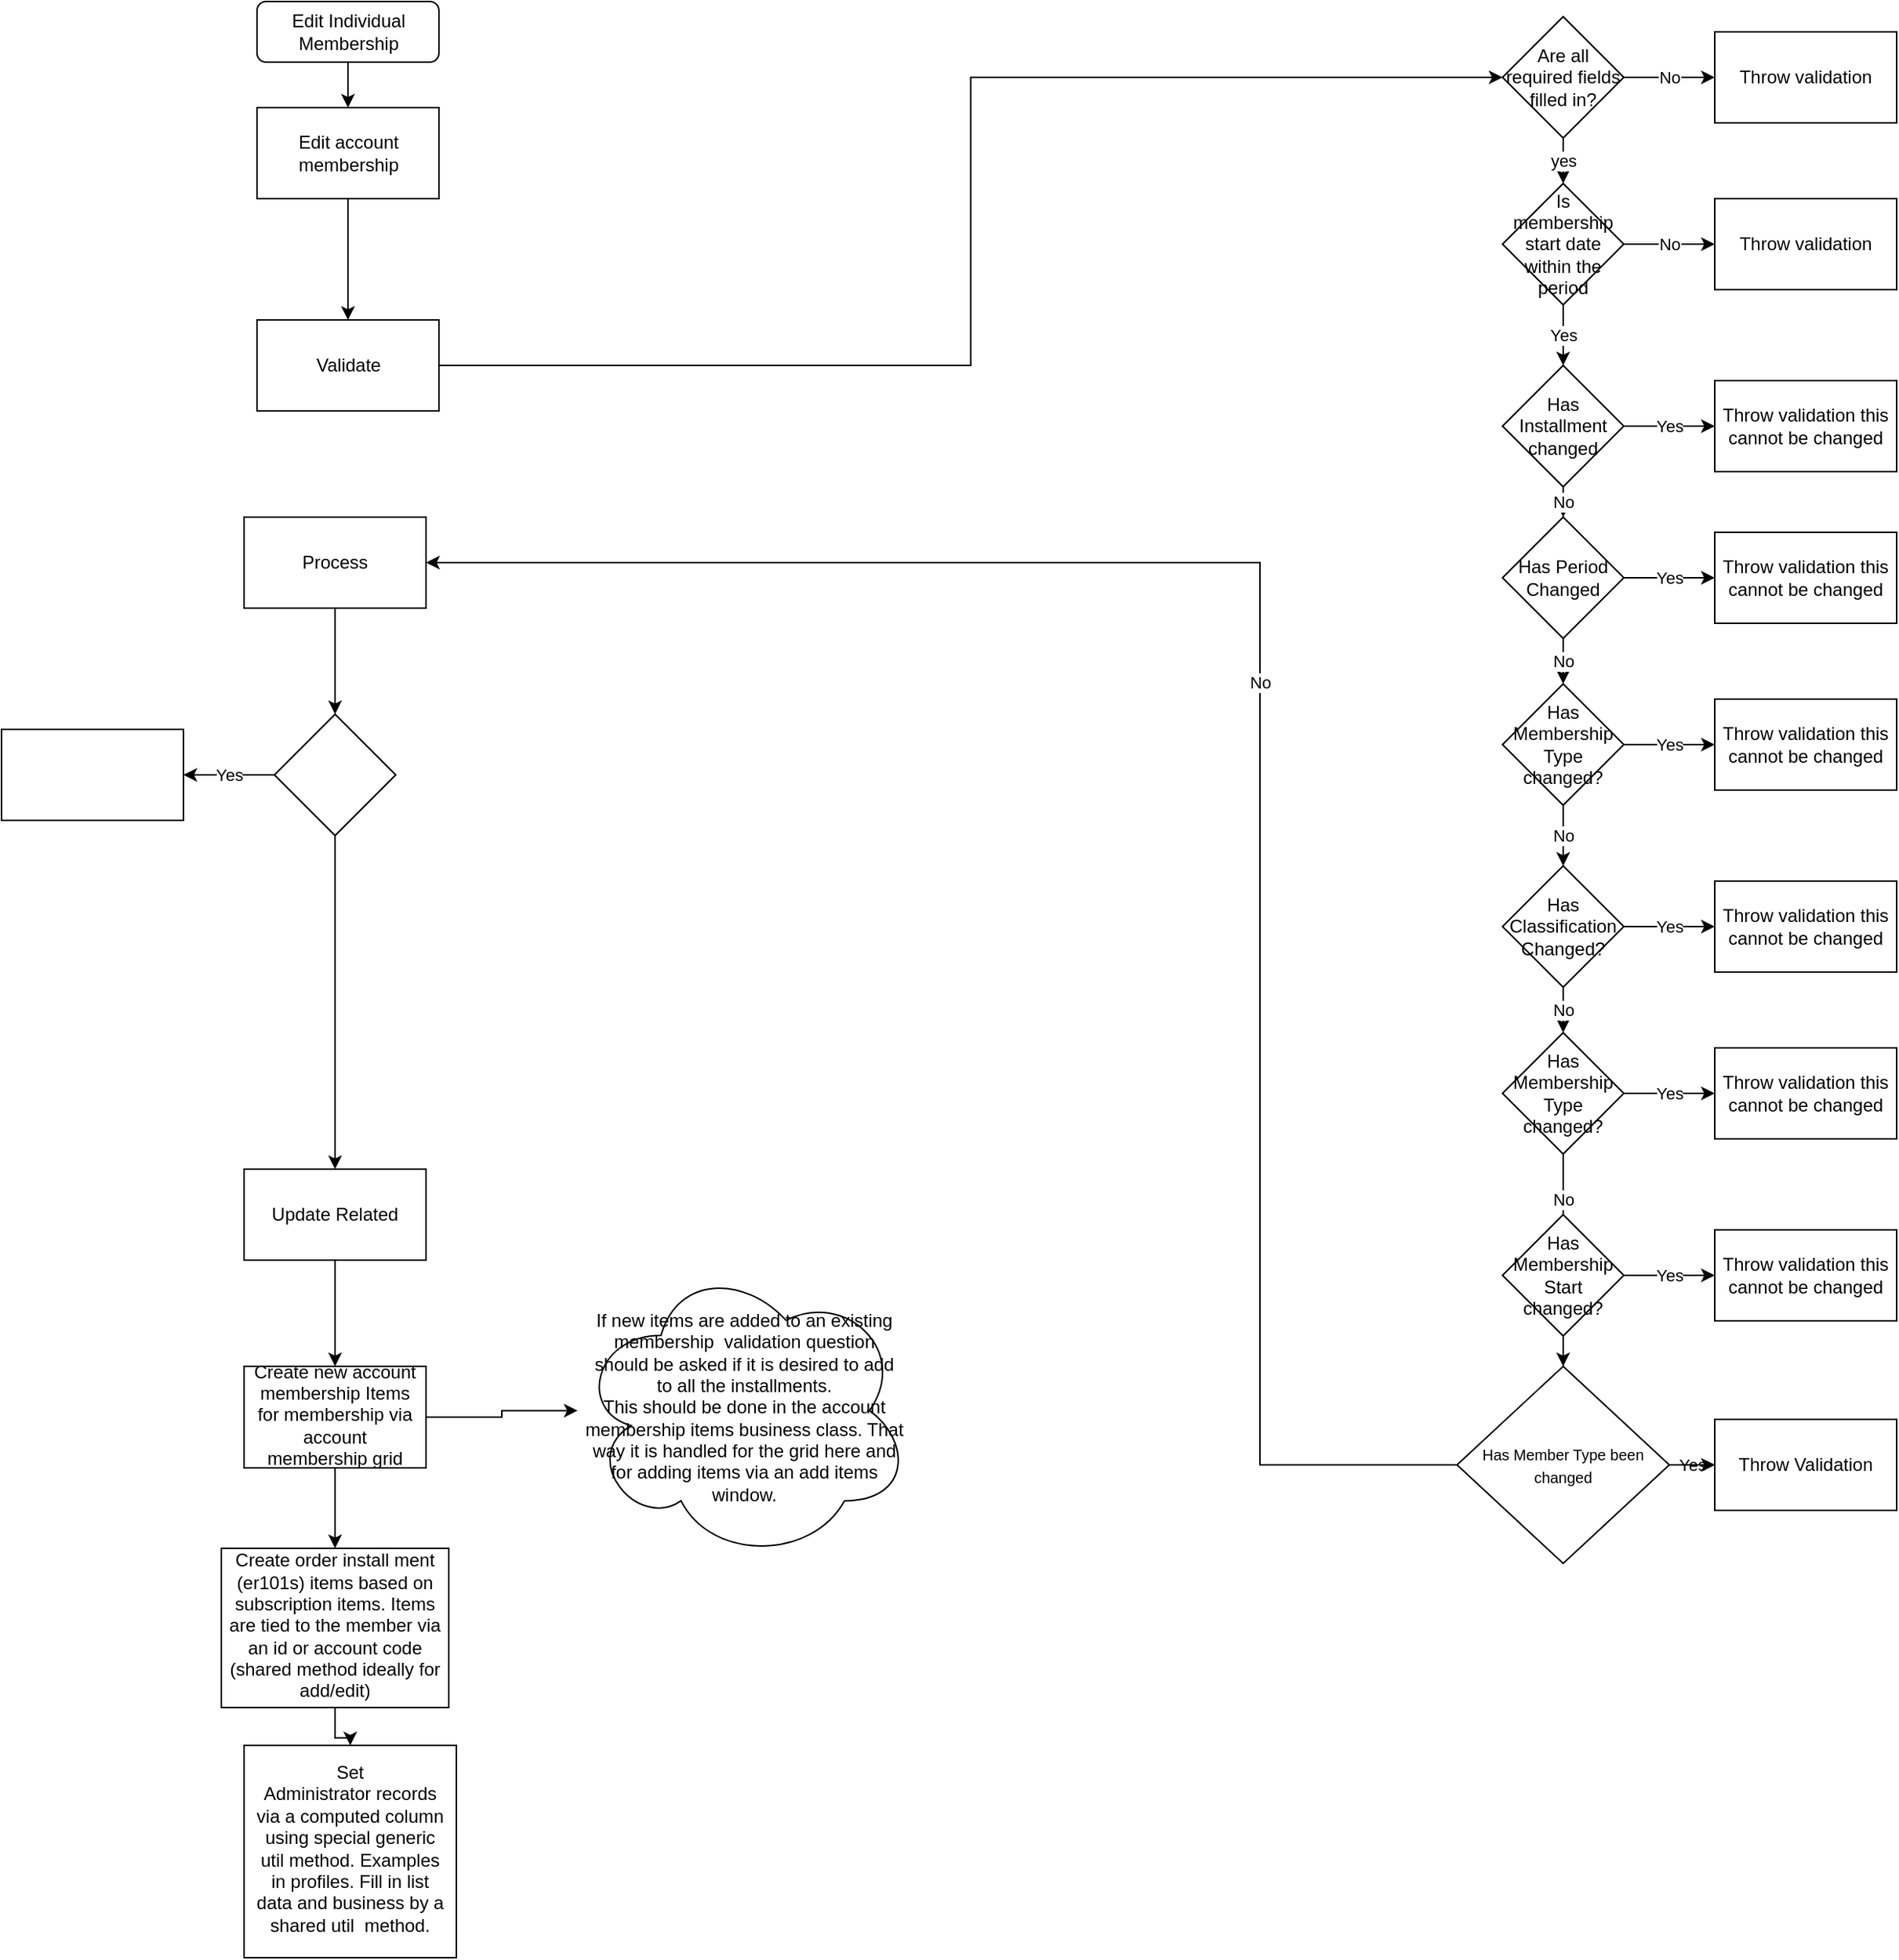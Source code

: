 <mxfile version="13.4.4" type="github">
  <diagram id="C5RBs43oDa-KdzZeNtuy" name="Page-1">
    <mxGraphModel dx="1422" dy="1882" grid="1" gridSize="10" guides="1" tooltips="1" connect="1" arrows="1" fold="1" page="1" pageScale="1" pageWidth="827" pageHeight="1169" math="0" shadow="0">
      <root>
        <mxCell id="WIyWlLk6GJQsqaUBKTNV-0" />
        <mxCell id="WIyWlLk6GJQsqaUBKTNV-1" parent="WIyWlLk6GJQsqaUBKTNV-0" />
        <mxCell id="WIyWlLk6GJQsqaUBKTNV-3" value="Edit Individual Membership" style="rounded=1;whiteSpace=wrap;html=1;fontSize=12;glass=0;strokeWidth=1;shadow=0;" parent="WIyWlLk6GJQsqaUBKTNV-1" vertex="1">
          <mxGeometry x="168.5" y="-80" width="120" height="40" as="geometry" />
        </mxCell>
        <mxCell id="OvOaILnfo7wgloUsC1i8-7" value="No" style="edgeStyle=orthogonalEdgeStyle;rounded=0;orthogonalLoop=1;jettySize=auto;html=1;" parent="WIyWlLk6GJQsqaUBKTNV-1" source="2" target="OvOaILnfo7wgloUsC1i8-6" edge="1">
          <mxGeometry relative="1" as="geometry" />
        </mxCell>
        <mxCell id="0ht5I2Jy_2EhBemdo1K_-7" value="yes" style="edgeStyle=orthogonalEdgeStyle;rounded=0;orthogonalLoop=1;jettySize=auto;html=1;" parent="WIyWlLk6GJQsqaUBKTNV-1" source="2" target="0ht5I2Jy_2EhBemdo1K_-6" edge="1">
          <mxGeometry relative="1" as="geometry" />
        </mxCell>
        <mxCell id="2" value="Are all required fields filled in?" style="rhombus;whiteSpace=wrap;html=1;rounded=0;" parent="WIyWlLk6GJQsqaUBKTNV-1" vertex="1">
          <mxGeometry x="990" y="-70" width="80" height="80" as="geometry" />
        </mxCell>
        <mxCell id="OvOaILnfo7wgloUsC1i8-6" value="Throw validation" style="whiteSpace=wrap;html=1;rounded=0;" parent="WIyWlLk6GJQsqaUBKTNV-1" vertex="1">
          <mxGeometry x="1130" y="-60" width="120" height="60" as="geometry" />
        </mxCell>
        <mxCell id="OvOaILnfo7wgloUsC1i8-18" value="" style="edgeStyle=orthogonalEdgeStyle;rounded=0;orthogonalLoop=1;jettySize=auto;html=1;exitX=0.5;exitY=1;exitDx=0;exitDy=0;entryX=0.5;entryY=0;entryDx=0;entryDy=0;" parent="WIyWlLk6GJQsqaUBKTNV-1" source="OvOaILnfo7wgloUsC1i8-8" target="OvOaILnfo7wgloUsC1i8-26" edge="1">
          <mxGeometry relative="1" as="geometry">
            <mxPoint x="220" y="780" as="sourcePoint" />
            <mxPoint x="220" y="810" as="targetPoint" />
          </mxGeometry>
        </mxCell>
        <mxCell id="OvOaILnfo7wgloUsC1i8-8" value="Update Related" style="whiteSpace=wrap;html=1;rounded=0;" parent="WIyWlLk6GJQsqaUBKTNV-1" vertex="1">
          <mxGeometry x="160" y="690" width="120" height="60" as="geometry" />
        </mxCell>
        <mxCell id="6Z5Gqcq6EbLOCwVpKTTv-40" value="" style="edgeStyle=orthogonalEdgeStyle;rounded=0;orthogonalLoop=1;jettySize=auto;html=1;" edge="1" parent="WIyWlLk6GJQsqaUBKTNV-1" source="OvOaILnfo7wgloUsC1i8-1" target="6Z5Gqcq6EbLOCwVpKTTv-39">
          <mxGeometry relative="1" as="geometry" />
        </mxCell>
        <mxCell id="OvOaILnfo7wgloUsC1i8-1" value="Edit account membership" style="rounded=0;whiteSpace=wrap;html=1;" parent="WIyWlLk6GJQsqaUBKTNV-1" vertex="1">
          <mxGeometry x="168.5" y="-10" width="120" height="60" as="geometry" />
        </mxCell>
        <mxCell id="OvOaILnfo7wgloUsC1i8-17" value="" style="edgeStyle=orthogonalEdgeStyle;rounded=0;orthogonalLoop=1;jettySize=auto;html=1;" parent="WIyWlLk6GJQsqaUBKTNV-1" source="WIyWlLk6GJQsqaUBKTNV-3" target="OvOaILnfo7wgloUsC1i8-1" edge="1">
          <mxGeometry relative="1" as="geometry">
            <mxPoint x="228.5" y="-40" as="sourcePoint" />
            <mxPoint x="228.5" y="40" as="targetPoint" />
          </mxGeometry>
        </mxCell>
        <mxCell id="6Z5Gqcq6EbLOCwVpKTTv-45" value="" style="edgeStyle=orthogonalEdgeStyle;rounded=0;orthogonalLoop=1;jettySize=auto;html=1;entryX=0.5;entryY=0;entryDx=0;entryDy=0;" edge="1" parent="WIyWlLk6GJQsqaUBKTNV-1" source="OvOaILnfo7wgloUsC1i8-26" target="OvOaILnfo7wgloUsC1i8-30">
          <mxGeometry relative="1" as="geometry">
            <mxPoint x="220" y="950" as="targetPoint" />
          </mxGeometry>
        </mxCell>
        <mxCell id="6Z5Gqcq6EbLOCwVpKTTv-50" value="" style="edgeStyle=orthogonalEdgeStyle;rounded=0;orthogonalLoop=1;jettySize=auto;html=1;" edge="1" parent="WIyWlLk6GJQsqaUBKTNV-1" source="OvOaILnfo7wgloUsC1i8-26" target="6Z5Gqcq6EbLOCwVpKTTv-49">
          <mxGeometry relative="1" as="geometry" />
        </mxCell>
        <mxCell id="OvOaILnfo7wgloUsC1i8-26" value="Create new account membership Items for membership via account membership grid" style="whiteSpace=wrap;html=1;shadow=0;strokeWidth=1;spacing=6;spacingTop=-4;" parent="WIyWlLk6GJQsqaUBKTNV-1" vertex="1">
          <mxGeometry x="160" y="820" width="120" height="67" as="geometry" />
        </mxCell>
        <mxCell id="0ht5I2Jy_2EhBemdo1K_-20" value="" style="edgeStyle=orthogonalEdgeStyle;rounded=0;orthogonalLoop=1;jettySize=auto;html=1;" parent="WIyWlLk6GJQsqaUBKTNV-1" source="OvOaILnfo7wgloUsC1i8-30" target="0ht5I2Jy_2EhBemdo1K_-19" edge="1">
          <mxGeometry relative="1" as="geometry" />
        </mxCell>
        <mxCell id="OvOaILnfo7wgloUsC1i8-30" value="Create order install ment (er101s) items based on subscription items. Items are tied to the member via an id or account code (shared method ideally for add/edit)" style="whiteSpace=wrap;html=1;shadow=0;strokeWidth=1;spacing=6;spacingTop=-4;" parent="WIyWlLk6GJQsqaUBKTNV-1" vertex="1">
          <mxGeometry x="145" y="940" width="150" height="105" as="geometry" />
        </mxCell>
        <mxCell id="0ht5I2Jy_2EhBemdo1K_-9" value="No" style="edgeStyle=orthogonalEdgeStyle;rounded=0;orthogonalLoop=1;jettySize=auto;html=1;" parent="WIyWlLk6GJQsqaUBKTNV-1" source="0ht5I2Jy_2EhBemdo1K_-6" target="0ht5I2Jy_2EhBemdo1K_-8" edge="1">
          <mxGeometry relative="1" as="geometry" />
        </mxCell>
        <mxCell id="0ht5I2Jy_2EhBemdo1K_-21" value="No" style="edgeStyle=orthogonalEdgeStyle;rounded=0;orthogonalLoop=1;jettySize=auto;html=1;entryX=1;entryY=0.5;entryDx=0;entryDy=0;exitX=0;exitY=0.5;exitDx=0;exitDy=0;" parent="WIyWlLk6GJQsqaUBKTNV-1" source="0ht5I2Jy_2EhBemdo1K_-23" target="0ht5I2Jy_2EhBemdo1K_-11" edge="1">
          <mxGeometry x="0.013" relative="1" as="geometry">
            <mxPoint x="470" y="510" as="targetPoint" />
            <mxPoint x="530" y="540" as="sourcePoint" />
            <Array as="points">
              <mxPoint x="830" y="885" />
              <mxPoint x="830" y="290" />
            </Array>
            <mxPoint as="offset" />
          </mxGeometry>
        </mxCell>
        <mxCell id="6Z5Gqcq6EbLOCwVpKTTv-14" value="Yes" style="edgeStyle=orthogonalEdgeStyle;rounded=0;orthogonalLoop=1;jettySize=auto;html=1;" edge="1" parent="WIyWlLk6GJQsqaUBKTNV-1" source="0ht5I2Jy_2EhBemdo1K_-6" target="6Z5Gqcq6EbLOCwVpKTTv-13">
          <mxGeometry relative="1" as="geometry" />
        </mxCell>
        <mxCell id="0ht5I2Jy_2EhBemdo1K_-6" value="Is membership start date within the period" style="rhombus;whiteSpace=wrap;html=1;rounded=0;" parent="WIyWlLk6GJQsqaUBKTNV-1" vertex="1">
          <mxGeometry x="990" y="40" width="80" height="80" as="geometry" />
        </mxCell>
        <mxCell id="0ht5I2Jy_2EhBemdo1K_-8" value="&lt;span&gt;Throw validation&lt;/span&gt;" style="whiteSpace=wrap;html=1;rounded=0;" parent="WIyWlLk6GJQsqaUBKTNV-1" vertex="1">
          <mxGeometry x="1130" y="50" width="120" height="60" as="geometry" />
        </mxCell>
        <mxCell id="6Z5Gqcq6EbLOCwVpKTTv-7" value="" style="edgeStyle=orthogonalEdgeStyle;rounded=0;orthogonalLoop=1;jettySize=auto;html=1;" edge="1" parent="WIyWlLk6GJQsqaUBKTNV-1" source="0ht5I2Jy_2EhBemdo1K_-11" target="6Z5Gqcq6EbLOCwVpKTTv-6">
          <mxGeometry relative="1" as="geometry" />
        </mxCell>
        <mxCell id="0ht5I2Jy_2EhBemdo1K_-11" value="Process" style="whiteSpace=wrap;html=1;rounded=0;" parent="WIyWlLk6GJQsqaUBKTNV-1" vertex="1">
          <mxGeometry x="160" y="260" width="120" height="60" as="geometry" />
        </mxCell>
        <mxCell id="0ht5I2Jy_2EhBemdo1K_-19" value="Set&lt;br&gt;Administrator records via a computed column using special generic util method. Examples in profiles. Fill in list data and business by a shared util&amp;nbsp; method." style="whiteSpace=wrap;html=1;shadow=0;strokeWidth=1;spacing=6;spacingTop=-4;" parent="WIyWlLk6GJQsqaUBKTNV-1" vertex="1">
          <mxGeometry x="160" y="1070" width="140" height="140" as="geometry" />
        </mxCell>
        <mxCell id="0ht5I2Jy_2EhBemdo1K_-26" value="Yes" style="edgeStyle=orthogonalEdgeStyle;rounded=0;orthogonalLoop=1;jettySize=auto;html=1;" parent="WIyWlLk6GJQsqaUBKTNV-1" source="0ht5I2Jy_2EhBemdo1K_-23" target="0ht5I2Jy_2EhBemdo1K_-25" edge="1">
          <mxGeometry relative="1" as="geometry" />
        </mxCell>
        <mxCell id="6Z5Gqcq6EbLOCwVpKTTv-31" value="" style="edgeStyle=orthogonalEdgeStyle;rounded=0;orthogonalLoop=1;jettySize=auto;html=1;" edge="1" parent="WIyWlLk6GJQsqaUBKTNV-1" source="0ht5I2Jy_2EhBemdo1K_-23" target="0ht5I2Jy_2EhBemdo1K_-25">
          <mxGeometry relative="1" as="geometry" />
        </mxCell>
        <mxCell id="0ht5I2Jy_2EhBemdo1K_-23" value="&lt;span style=&quot;font-size: 10px&quot;&gt;Has Member Type been changed&lt;/span&gt;" style="rhombus;whiteSpace=wrap;html=1;rounded=0;" parent="WIyWlLk6GJQsqaUBKTNV-1" vertex="1">
          <mxGeometry x="960" y="820" width="140" height="130" as="geometry" />
        </mxCell>
        <mxCell id="0ht5I2Jy_2EhBemdo1K_-25" value="Throw Validation" style="whiteSpace=wrap;html=1;rounded=0;" parent="WIyWlLk6GJQsqaUBKTNV-1" vertex="1">
          <mxGeometry x="1130" y="855" width="120" height="60" as="geometry" />
        </mxCell>
        <mxCell id="6Z5Gqcq6EbLOCwVpKTTv-9" value="Yes" style="edgeStyle=orthogonalEdgeStyle;rounded=0;orthogonalLoop=1;jettySize=auto;html=1;" edge="1" parent="WIyWlLk6GJQsqaUBKTNV-1" source="6Z5Gqcq6EbLOCwVpKTTv-6" target="6Z5Gqcq6EbLOCwVpKTTv-8">
          <mxGeometry relative="1" as="geometry" />
        </mxCell>
        <mxCell id="6Z5Gqcq6EbLOCwVpKTTv-10" value="" style="edgeStyle=orthogonalEdgeStyle;rounded=0;orthogonalLoop=1;jettySize=auto;html=1;entryX=0.5;entryY=0;entryDx=0;entryDy=0;" edge="1" parent="WIyWlLk6GJQsqaUBKTNV-1" source="6Z5Gqcq6EbLOCwVpKTTv-6" target="OvOaILnfo7wgloUsC1i8-8">
          <mxGeometry relative="1" as="geometry">
            <mxPoint x="220" y="550" as="targetPoint" />
          </mxGeometry>
        </mxCell>
        <mxCell id="6Z5Gqcq6EbLOCwVpKTTv-6" value="" style="rhombus;whiteSpace=wrap;html=1;rounded=0;" vertex="1" parent="WIyWlLk6GJQsqaUBKTNV-1">
          <mxGeometry x="180" y="390" width="80" height="80" as="geometry" />
        </mxCell>
        <mxCell id="6Z5Gqcq6EbLOCwVpKTTv-8" value="" style="whiteSpace=wrap;html=1;rounded=0;" vertex="1" parent="WIyWlLk6GJQsqaUBKTNV-1">
          <mxGeometry y="400" width="120" height="60" as="geometry" />
        </mxCell>
        <mxCell id="6Z5Gqcq6EbLOCwVpKTTv-16" value="No" style="edgeStyle=orthogonalEdgeStyle;rounded=0;orthogonalLoop=1;jettySize=auto;html=1;" edge="1" parent="WIyWlLk6GJQsqaUBKTNV-1" source="6Z5Gqcq6EbLOCwVpKTTv-13" target="6Z5Gqcq6EbLOCwVpKTTv-15">
          <mxGeometry relative="1" as="geometry" />
        </mxCell>
        <mxCell id="6Z5Gqcq6EbLOCwVpKTTv-20" value="Yes" style="edgeStyle=orthogonalEdgeStyle;rounded=0;orthogonalLoop=1;jettySize=auto;html=1;" edge="1" parent="WIyWlLk6GJQsqaUBKTNV-1" source="6Z5Gqcq6EbLOCwVpKTTv-13" target="6Z5Gqcq6EbLOCwVpKTTv-19">
          <mxGeometry relative="1" as="geometry" />
        </mxCell>
        <mxCell id="6Z5Gqcq6EbLOCwVpKTTv-13" value="Has Installment changed" style="rhombus;whiteSpace=wrap;html=1;rounded=0;" vertex="1" parent="WIyWlLk6GJQsqaUBKTNV-1">
          <mxGeometry x="990" y="160" width="80" height="80" as="geometry" />
        </mxCell>
        <mxCell id="6Z5Gqcq6EbLOCwVpKTTv-18" value="No" style="edgeStyle=orthogonalEdgeStyle;rounded=0;orthogonalLoop=1;jettySize=auto;html=1;" edge="1" parent="WIyWlLk6GJQsqaUBKTNV-1" source="6Z5Gqcq6EbLOCwVpKTTv-15" target="6Z5Gqcq6EbLOCwVpKTTv-17">
          <mxGeometry relative="1" as="geometry" />
        </mxCell>
        <mxCell id="6Z5Gqcq6EbLOCwVpKTTv-22" value="Yes" style="edgeStyle=orthogonalEdgeStyle;rounded=0;orthogonalLoop=1;jettySize=auto;html=1;" edge="1" parent="WIyWlLk6GJQsqaUBKTNV-1" source="6Z5Gqcq6EbLOCwVpKTTv-15" target="6Z5Gqcq6EbLOCwVpKTTv-21">
          <mxGeometry relative="1" as="geometry" />
        </mxCell>
        <mxCell id="6Z5Gqcq6EbLOCwVpKTTv-15" value="Has Period Changed" style="rhombus;whiteSpace=wrap;html=1;rounded=0;" vertex="1" parent="WIyWlLk6GJQsqaUBKTNV-1">
          <mxGeometry x="990" y="260" width="80" height="80" as="geometry" />
        </mxCell>
        <mxCell id="6Z5Gqcq6EbLOCwVpKTTv-24" value="Yes" style="edgeStyle=orthogonalEdgeStyle;rounded=0;orthogonalLoop=1;jettySize=auto;html=1;" edge="1" parent="WIyWlLk6GJQsqaUBKTNV-1" source="6Z5Gqcq6EbLOCwVpKTTv-17" target="6Z5Gqcq6EbLOCwVpKTTv-23">
          <mxGeometry relative="1" as="geometry" />
        </mxCell>
        <mxCell id="6Z5Gqcq6EbLOCwVpKTTv-32" value="No" style="edgeStyle=orthogonalEdgeStyle;rounded=0;orthogonalLoop=1;jettySize=auto;html=1;" edge="1" parent="WIyWlLk6GJQsqaUBKTNV-1" source="6Z5Gqcq6EbLOCwVpKTTv-17" target="6Z5Gqcq6EbLOCwVpKTTv-26">
          <mxGeometry relative="1" as="geometry" />
        </mxCell>
        <mxCell id="6Z5Gqcq6EbLOCwVpKTTv-17" value="Has Membership Type changed?" style="rhombus;whiteSpace=wrap;html=1;rounded=0;" vertex="1" parent="WIyWlLk6GJQsqaUBKTNV-1">
          <mxGeometry x="990" y="370" width="80" height="80" as="geometry" />
        </mxCell>
        <mxCell id="6Z5Gqcq6EbLOCwVpKTTv-19" value="Throw validation this cannot be changed" style="whiteSpace=wrap;html=1;rounded=0;" vertex="1" parent="WIyWlLk6GJQsqaUBKTNV-1">
          <mxGeometry x="1130" y="170" width="120" height="60" as="geometry" />
        </mxCell>
        <mxCell id="6Z5Gqcq6EbLOCwVpKTTv-21" value="&lt;span&gt;Throw validation this cannot be changed&lt;/span&gt;" style="whiteSpace=wrap;html=1;rounded=0;" vertex="1" parent="WIyWlLk6GJQsqaUBKTNV-1">
          <mxGeometry x="1130" y="270" width="120" height="60" as="geometry" />
        </mxCell>
        <mxCell id="6Z5Gqcq6EbLOCwVpKTTv-23" value="&lt;span&gt;Throw validation this cannot be changed&lt;/span&gt;" style="whiteSpace=wrap;html=1;rounded=0;" vertex="1" parent="WIyWlLk6GJQsqaUBKTNV-1">
          <mxGeometry x="1130" y="380" width="120" height="60" as="geometry" />
        </mxCell>
        <mxCell id="6Z5Gqcq6EbLOCwVpKTTv-25" value="Yes" style="edgeStyle=orthogonalEdgeStyle;rounded=0;orthogonalLoop=1;jettySize=auto;html=1;" edge="1" parent="WIyWlLk6GJQsqaUBKTNV-1" source="6Z5Gqcq6EbLOCwVpKTTv-26" target="6Z5Gqcq6EbLOCwVpKTTv-27">
          <mxGeometry relative="1" as="geometry" />
        </mxCell>
        <mxCell id="6Z5Gqcq6EbLOCwVpKTTv-33" value="No" style="edgeStyle=orthogonalEdgeStyle;rounded=0;orthogonalLoop=1;jettySize=auto;html=1;" edge="1" parent="WIyWlLk6GJQsqaUBKTNV-1" source="6Z5Gqcq6EbLOCwVpKTTv-26" target="6Z5Gqcq6EbLOCwVpKTTv-29">
          <mxGeometry relative="1" as="geometry" />
        </mxCell>
        <mxCell id="6Z5Gqcq6EbLOCwVpKTTv-26" value="Has Classification Changed?" style="rhombus;whiteSpace=wrap;html=1;rounded=0;" vertex="1" parent="WIyWlLk6GJQsqaUBKTNV-1">
          <mxGeometry x="990" y="490" width="80" height="80" as="geometry" />
        </mxCell>
        <mxCell id="6Z5Gqcq6EbLOCwVpKTTv-27" value="&lt;span&gt;Throw validation this cannot be changed&lt;/span&gt;" style="whiteSpace=wrap;html=1;rounded=0;" vertex="1" parent="WIyWlLk6GJQsqaUBKTNV-1">
          <mxGeometry x="1130" y="500" width="120" height="60" as="geometry" />
        </mxCell>
        <mxCell id="6Z5Gqcq6EbLOCwVpKTTv-28" value="Yes" style="edgeStyle=orthogonalEdgeStyle;rounded=0;orthogonalLoop=1;jettySize=auto;html=1;" edge="1" parent="WIyWlLk6GJQsqaUBKTNV-1" source="6Z5Gqcq6EbLOCwVpKTTv-29" target="6Z5Gqcq6EbLOCwVpKTTv-30">
          <mxGeometry relative="1" as="geometry" />
        </mxCell>
        <mxCell id="6Z5Gqcq6EbLOCwVpKTTv-29" value="Has Membership Type changed?" style="rhombus;whiteSpace=wrap;html=1;rounded=0;" vertex="1" parent="WIyWlLk6GJQsqaUBKTNV-1">
          <mxGeometry x="990" y="600" width="80" height="80" as="geometry" />
        </mxCell>
        <mxCell id="6Z5Gqcq6EbLOCwVpKTTv-30" value="&lt;span&gt;Throw validation this cannot be changed&lt;/span&gt;" style="whiteSpace=wrap;html=1;rounded=0;" vertex="1" parent="WIyWlLk6GJQsqaUBKTNV-1">
          <mxGeometry x="1130" y="610" width="120" height="60" as="geometry" />
        </mxCell>
        <mxCell id="6Z5Gqcq6EbLOCwVpKTTv-34" value="No" style="edgeStyle=orthogonalEdgeStyle;rounded=0;orthogonalLoop=1;jettySize=auto;html=1;exitX=0.5;exitY=1;exitDx=0;exitDy=0;entryX=0.5;entryY=0;entryDx=0;entryDy=0;" edge="1" target="6Z5Gqcq6EbLOCwVpKTTv-36" parent="WIyWlLk6GJQsqaUBKTNV-1" source="6Z5Gqcq6EbLOCwVpKTTv-29">
          <mxGeometry relative="1" as="geometry">
            <mxPoint x="1040" y="580" as="sourcePoint" />
            <Array as="points">
              <mxPoint x="1030" y="730" />
            </Array>
          </mxGeometry>
        </mxCell>
        <mxCell id="6Z5Gqcq6EbLOCwVpKTTv-35" value="Yes" style="edgeStyle=orthogonalEdgeStyle;rounded=0;orthogonalLoop=1;jettySize=auto;html=1;" edge="1" source="6Z5Gqcq6EbLOCwVpKTTv-36" target="6Z5Gqcq6EbLOCwVpKTTv-37" parent="WIyWlLk6GJQsqaUBKTNV-1">
          <mxGeometry relative="1" as="geometry" />
        </mxCell>
        <mxCell id="6Z5Gqcq6EbLOCwVpKTTv-38" value="" style="edgeStyle=orthogonalEdgeStyle;rounded=0;orthogonalLoop=1;jettySize=auto;html=1;" edge="1" parent="WIyWlLk6GJQsqaUBKTNV-1" source="6Z5Gqcq6EbLOCwVpKTTv-36" target="0ht5I2Jy_2EhBemdo1K_-23">
          <mxGeometry relative="1" as="geometry" />
        </mxCell>
        <mxCell id="6Z5Gqcq6EbLOCwVpKTTv-36" value="Has Membership Start changed?" style="rhombus;whiteSpace=wrap;html=1;rounded=0;" vertex="1" parent="WIyWlLk6GJQsqaUBKTNV-1">
          <mxGeometry x="990" y="720" width="80" height="80" as="geometry" />
        </mxCell>
        <mxCell id="6Z5Gqcq6EbLOCwVpKTTv-37" value="&lt;span&gt;Throw validation this cannot be changed&lt;/span&gt;" style="whiteSpace=wrap;html=1;rounded=0;" vertex="1" parent="WIyWlLk6GJQsqaUBKTNV-1">
          <mxGeometry x="1130" y="730" width="120" height="60" as="geometry" />
        </mxCell>
        <mxCell id="6Z5Gqcq6EbLOCwVpKTTv-43" value="" style="edgeStyle=orthogonalEdgeStyle;rounded=0;orthogonalLoop=1;jettySize=auto;html=1;entryX=0;entryY=0.5;entryDx=0;entryDy=0;" edge="1" parent="WIyWlLk6GJQsqaUBKTNV-1" source="6Z5Gqcq6EbLOCwVpKTTv-39" target="2">
          <mxGeometry relative="1" as="geometry">
            <mxPoint x="368.5" y="160" as="targetPoint" />
          </mxGeometry>
        </mxCell>
        <mxCell id="6Z5Gqcq6EbLOCwVpKTTv-39" value="Validate" style="whiteSpace=wrap;html=1;rounded=0;" vertex="1" parent="WIyWlLk6GJQsqaUBKTNV-1">
          <mxGeometry x="168.5" y="130" width="120" height="60" as="geometry" />
        </mxCell>
        <mxCell id="6Z5Gqcq6EbLOCwVpKTTv-49" value="If new items are added to an existing membership&amp;nbsp; validation question should be asked if it is desired to add to all the installments.&lt;br&gt;This should be done in the account membership items business class. That way it is handled for the grid here and for adding items via an add items window." style="ellipse;shape=cloud;whiteSpace=wrap;html=1;shadow=0;strokeWidth=1;spacing=6;spacingTop=-4;" vertex="1" parent="WIyWlLk6GJQsqaUBKTNV-1">
          <mxGeometry x="380" y="750" width="220" height="198.38" as="geometry" />
        </mxCell>
      </root>
    </mxGraphModel>
  </diagram>
</mxfile>
